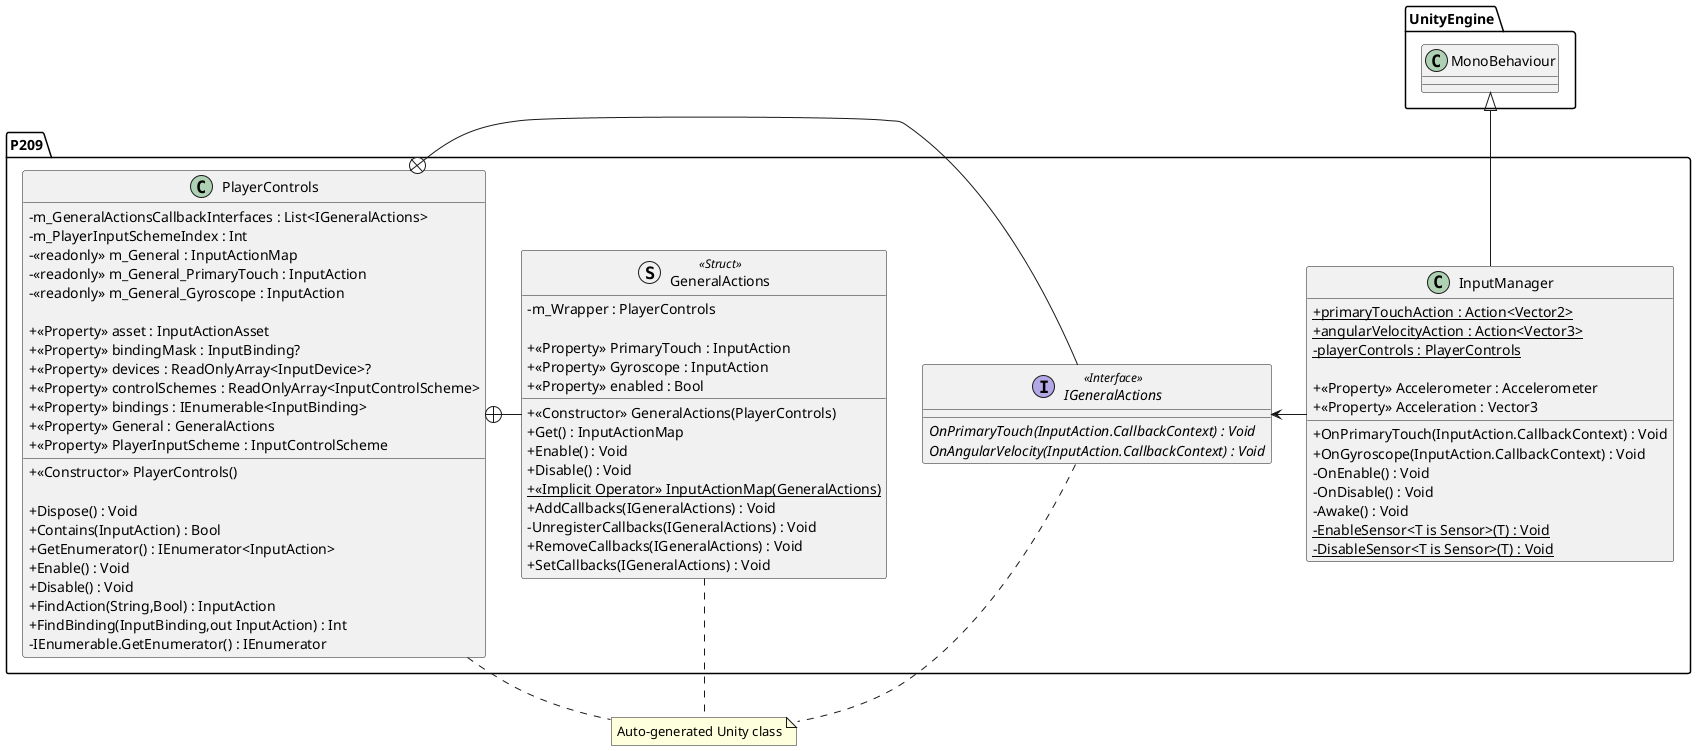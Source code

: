 ﻿@startuml
'https://plantuml.com/class-diagram

skinparam classAttributeIconSize 0

package UnityEngine {
    class MonoBehaviour
}

package P209 {

    interface IGeneralActions <<Interface>> {
        OnPrimaryTouch(InputAction.CallbackContext) : Void {abstract}
        OnAngularVelocity(InputAction.CallbackContext) : Void {abstract}
    }
    
    struct GeneralActions <<Struct>> {
        - m_Wrapper : PlayerControls
       
        + <<Constructor>> GeneralActions(PlayerControls)
        + <<Property>> PrimaryTouch : InputAction
        + <<Property>> Gyroscope : InputAction
        + <<Property>> enabled : Bool
        
        + Get() : InputActionMap
        + Enable() : Void
        + Disable() : Void
        + <<Implicit Operator>> InputActionMap(GeneralActions) {static}
        + AddCallbacks(IGeneralActions) : Void
        - UnregisterCallbacks(IGeneralActions) : Void
        + RemoveCallbacks(IGeneralActions) : Void
        + SetCallbacks(IGeneralActions) : Void
    }
    
    class PlayerControls {
        - m_GeneralActionsCallbackInterfaces : List<IGeneralActions>
        - m_PlayerInputSchemeIndex : Int
        - <<readonly>> m_General : InputActionMap
        - <<readonly>> m_General_PrimaryTouch : InputAction
        - <<readonly>> m_General_Gyroscope : InputAction
        
        + <<Property>> asset : InputActionAsset
        + <<Property>> bindingMask : InputBinding?
        + <<Property>> devices : ReadOnlyArray<InputDevice>?
        + <<Property>> controlSchemes : ReadOnlyArray<InputControlScheme>
        + <<Property>> bindings : IEnumerable<InputBinding>
        + <<Property>> General : GeneralActions                                              
        + <<Property>> PlayerInputScheme : InputControlScheme
        
        + <<Constructor>> PlayerControls()
        
        + Dispose() : Void
        + Contains(InputAction) : Bool
        + GetEnumerator() : IEnumerator<InputAction>
        + Enable() : Void
        + Disable() : Void
        + FindAction(String,Bool) : InputAction
        + FindBinding(InputBinding,out InputAction) : Int
        - IEnumerable.GetEnumerator() : IEnumerator
        
    }
    PlayerControls +- IGeneralActions
    PlayerControls +- GeneralActions
    
    class InputManager extends UnityEngine.MonoBehaviour {
           + primaryTouchAction : Action<Vector2> {static}
           + angularVelocityAction : Action<Vector3> {static}
           - playerControls : PlayerControls {static}
           
           + <<Property>> Accelerometer : Accelerometer
           + <<Property>> Acceleration : Vector3
           
           + OnPrimaryTouch(InputAction.CallbackContext) : Void
           + OnGyroscope(InputAction.CallbackContext) : Void
           - OnEnable() : Void
           - OnDisable() : Void
           - Awake() : Void
           - EnableSensor<T is Sensor>(T) : Void {static}
           - DisableSensor<T is Sensor>(T) : Void {static}
       }
       IGeneralActions <- InputManager
}

note "Auto-generated Unity class" as AUTO_N
PlayerControls .. AUTO_N
GeneralActions .. AUTO_N
IGeneralActions .. AUTO_N

newpage

package UnityEngine {
    class MonoBehaviour
}

package P209 {
    
    class ArmPart extends UnityEngine.MonoBehaviour {
        - isMainVeinPart : Bool
        - armController : ArmController
        - MAIN_VEIN_NAME : String
        
        +<<Property>> IsMainVeinPart : Bool
        +<<Property>> ArmController : ArmController
        
        - OnEnable() : Void
        - OnDisable() : Void
    }
    
    class NeedlePoint extends UnityEngine.MonoBehaviour {
        + onNeedleHitArm : Action<(Bool,Bool)>
        - pointCollider : BoxCollider
        
        - Awake() : Void
        - OnTriggerEnter(Collider) : Void
    }
    
    class ArmController extends UnityEngine.MonoBehaviour {
        - needleHitVein : Bool
        - needleHitArm : Bool
        - resettingTransform : Bool
        - armMoveSpeed: Float
        - armResetSpeedMultiplier : Float
        - startPosition : Vector3
        - startRotation : Vector3
        - mainCam : Camera
        - pivotPoint : GameObject
        - needlePoint : NeedlePoint
        - veinCollider : BoxCollider
        - armCollider : MeshCollider
        - waitForEndOfFrame : WaitForEndOfFrame
        - PIVOT : String
        
        + <<Property>> VeinCollider : BoxCollider
        + <<Property>> ArmCollider : MeshCollider
        
        -OnEnable() : Void
        -OnDisable() : Void
        -Awake() : Void
        -Update() : Void
        -OnNeedleHit() : Void
        -ResetTransform() : IEnumerator
        -GetPivotPointGameObject() : GameObject
    }
    
    class PlayerController extends UnityEngine.MonoBehaviour {
        - moveSpeed : Float
        - desiredVelocity : Vector3
        - rigidBody : Rigidbody
        - accelerometer : Accelerometer
        - ZERO : Int
        
        -<<Property>> Acceleration : Vector3
        
        - Awake() : Void
        - Start() : Void
        - Update() : Void
        - FixedUpdate() : Void
    }
    
    class PlayerControllerArm extends UnityEngine.MonoBehaviour {
        - accelerationSensitivity : Float
        - xStartAngle : Float
        - zStartAngle : Float
        - xMinAngle : Float
        - xMaxAngle : Float 
        - zMinAngle : Float 
        - zMaxAngle : Float 
        - pivotPoint : GameObject
        
        - ZERO_DEGREES : Int
        - PIVOT_ROTATION_STEP_MULTIPLIER : Float
        - PIVOT : String
        
        - <<Property>> Accelerometer : Accelerometer
        
        - Awake() : Void
        - Start() : Void
        - Update() : Void
        - SetAccelerometer() : Void
        - ControlRotation() : Void
        - SetPivotRotationToZero() : Void
        - GetPivotPointGameObject() : GameObject
    }
}
    
newpage

package UnityEngine {
    class MonoBehaviour
}

package P209 {

    class GameManager <<Singleton>> extends UnityEngine.MonoBehaviour  {
        - inputManager : InputManager
        - instance : GameManager {static}
        - GAME_MANAGER_PREFAB_PATH : String
        
        + <<Property>> InputManager InputManager
        + <<Property>> GameManager Instance {static}
        
        + QuitApplication() : Void
        - GetElseAddComponent<T is MonoBehaviour>() : UnityEngine.MonoBehaviour {static}
    }

    class DebugPanel extends UnityEngine.MonoBehaviour {
        - debugPanel : GameObject
        - debugPanelButton : Button
        - debugPanelButtonTMP : TMP_Text
        - xGyroTMP : TMP_Text
        - yGyroTMP : TMP_Text
        - zGyroTMP : TMP_Text
        - SHOW_DEBUG_PANEL : String
        - HIDE_DEBUG_PANEL : String
        
        - OnEnable()
        - OnDisable()
        - OnDebugButtonPressed()
        - OnPrimaryTouchAction(Vector2)
        - OnAngularVelocity(Vector3)
    } 
    
    class SceneVerifier extends UnityEngine.MonoBehaviour {
        - Awake()
    }
}

newpage

package UnityEngine {
    class MonoBehaviour
}

package P209 {
    
    class SceneChangeButton extends UnityEngine.MonoBehaviour {
        - goToSceneIndex : Int
        # sceneChangeButton : Button
        # sceneManager : SceneManager
        # ZERO : Int
        # OFF_BY_ONE_MITIGATOR : Int
        
        # <<Property>> ActiveSceneBuildIndex : Int {static}
        # <<Property>> SceneIndicesInBuild : Int {static}
        
        - Awake() : Void
        - OnDisable() : Void
        # GoToScene() : Void
    }
        
    class MainMenuButton extends SceneChangeButton {
        - MAIN_MENU_SCENE_INDEX : int
        - OnEnable() : Void
    }    
    
    class QuitGameButton extends UnityEngine.MonoBehaviour {
        - quitGameButton : Button
        
        - Awake() : Void
        - OnDisable() : Void
        - RequestQuitApplication() : Void {static}
    }
}
@enduml
